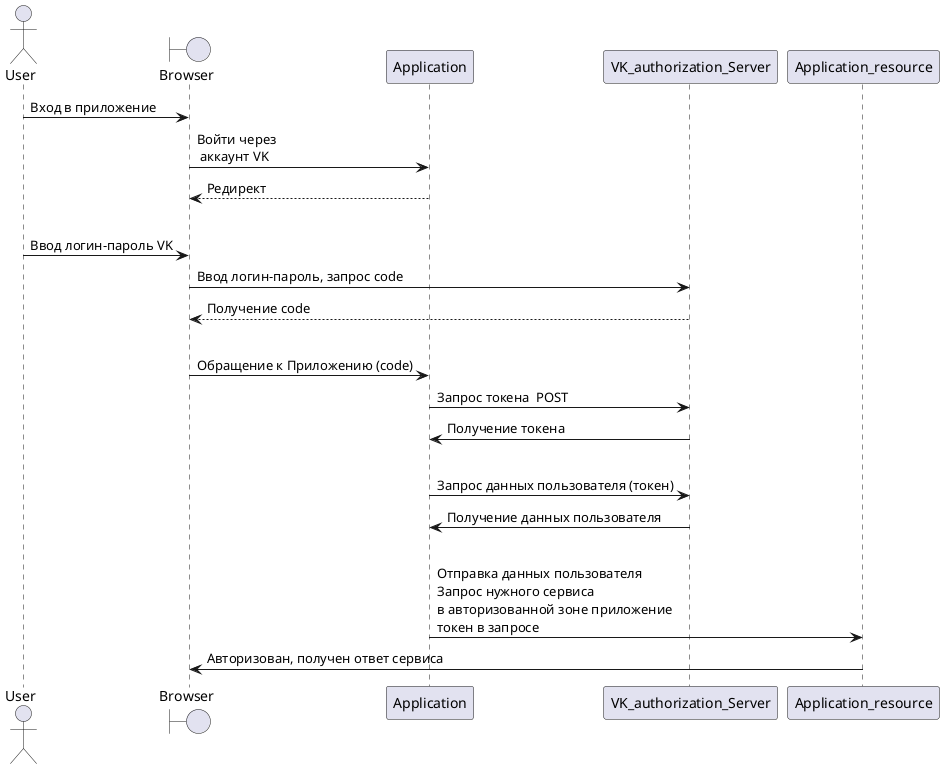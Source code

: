 @startuml    
actor User as S1
boundary Browser as S2
participant Application as S3
participant VK_authorization_Server as S4
participant Application_resource as S5

S1 -> S2 : Вход в приложение
S2 -> S3 : Войти через\n аккаунт VK
S3 --> S2 : Редирект
|||

S1 -> S2 : Ввод логин-пароль VK
S2 -> S4 : Ввод логин-пароль, запрос code
S4 --> S2 : Получение code 
|||
S2 -> S3 : Обращение к Приложению (code)
S3 -> S4 : Запрос токена  POST
S4 -> S3 : Получение токена
|||
S3 -> S4 : Запрос данных пользователя (токен)
S4 -> S3 : Получение данных пользователя
|||
S3 -> S5 : Отправка данных пользователя\nЗапрос нужного сервиса \nв авторизованной зоне приложение\nтокен в запросе
S5 -> S2 : Авторизован, получен ответ сервиса 


' 4 response type_client_id redirect URI
' 5 code redirect URI
' 6 code



@enduml